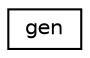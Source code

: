 digraph "Graphical Class Hierarchy"
{
  edge [fontname="Helvetica",fontsize="10",labelfontname="Helvetica",labelfontsize="10"];
  node [fontname="Helvetica",fontsize="10",shape=record];
  rankdir="LR";
  Node0 [label="gen",height=0.2,width=0.4,color="black", fillcolor="white", style="filled",URL="$structgen.html"];
}
